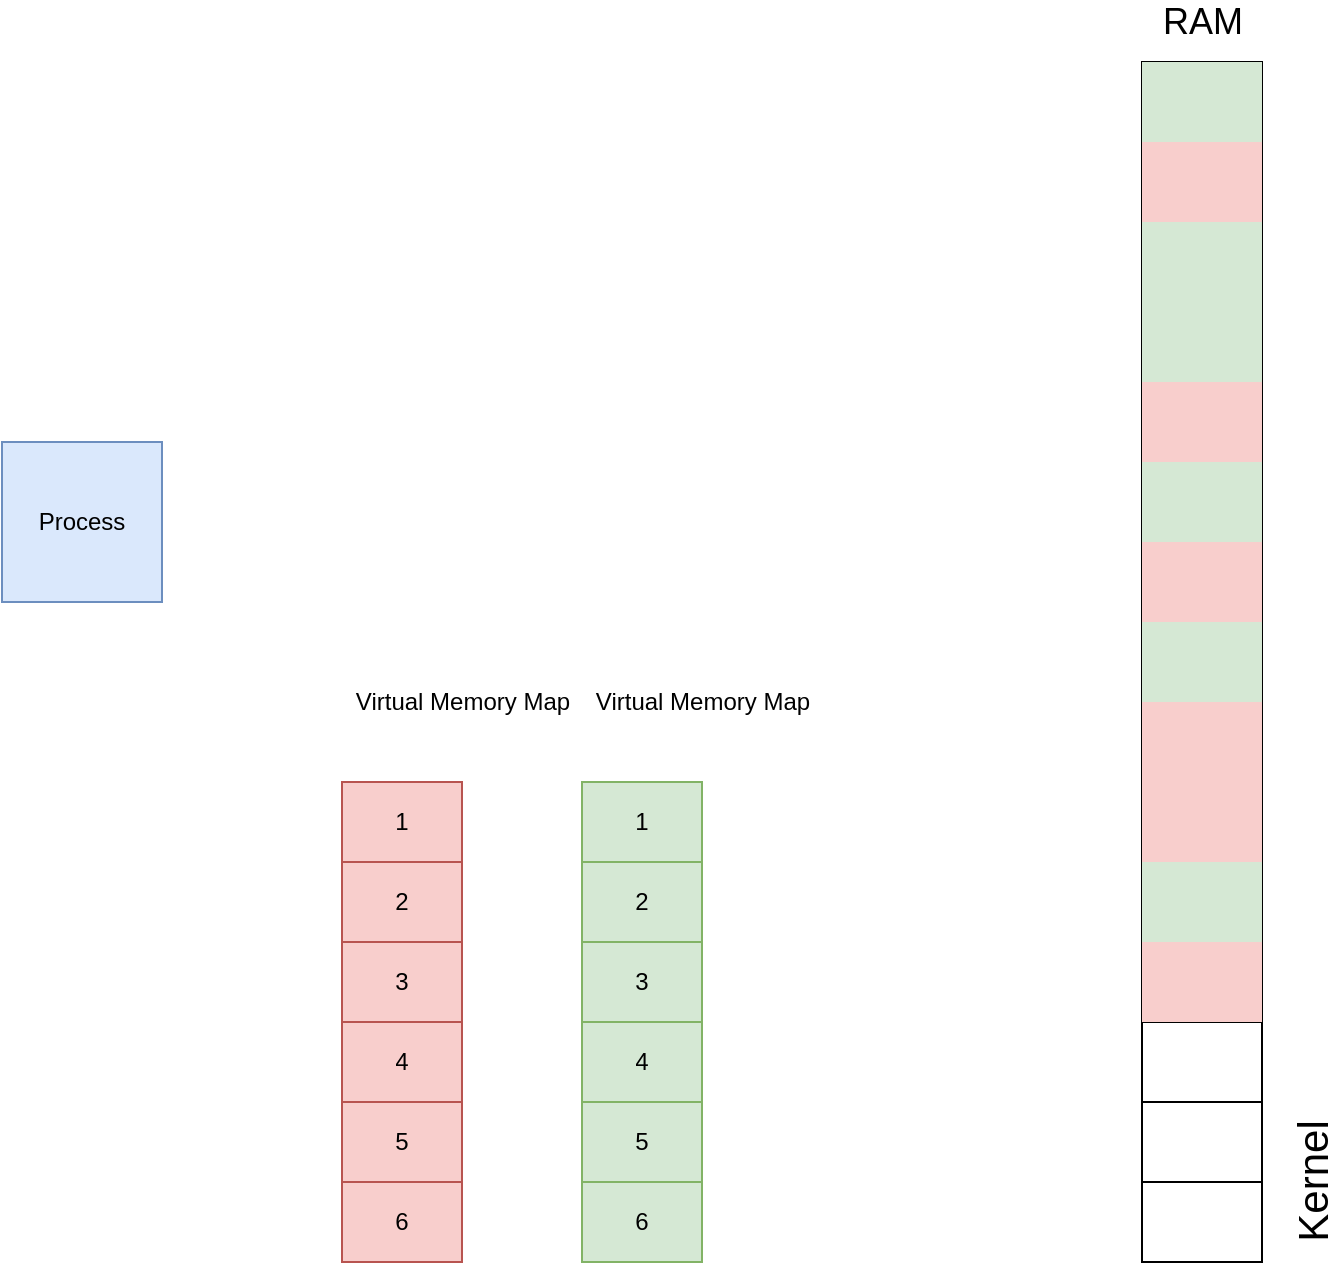<mxfile version="13.5.8" type="github">
  <diagram id="5z8L-uXFoq8b2m6X6ftx" name="Page-1">
    <mxGraphModel dx="2066" dy="1154" grid="1" gridSize="10" guides="1" tooltips="1" connect="1" arrows="1" fold="1" page="1" pageScale="1" pageWidth="827" pageHeight="1169" math="0" shadow="0">
      <root>
        <mxCell id="0" />
        <mxCell id="1" parent="0" />
        <mxCell id="Mw_YcMtMVWkLKgRe6H_8-1" value="Process" style="whiteSpace=wrap;html=1;aspect=fixed;fillColor=#dae8fc;strokeColor=#6c8ebf;" vertex="1" parent="1">
          <mxGeometry x="110" y="310" width="80" height="80" as="geometry" />
        </mxCell>
        <mxCell id="Mw_YcMtMVWkLKgRe6H_8-2" value="" style="shape=table;html=1;whiteSpace=wrap;startSize=0;container=1;collapsible=0;childLayout=tableLayout;" vertex="1" parent="1">
          <mxGeometry x="680" y="120" width="60" height="600" as="geometry" />
        </mxCell>
        <mxCell id="Mw_YcMtMVWkLKgRe6H_8-31" style="shape=partialRectangle;html=1;whiteSpace=wrap;collapsible=0;dropTarget=0;pointerEvents=0;fillColor=none;top=0;left=0;bottom=0;right=0;points=[[0,0.5],[1,0.5]];portConstraint=eastwest;" vertex="1" parent="Mw_YcMtMVWkLKgRe6H_8-2">
          <mxGeometry width="60" height="40" as="geometry" />
        </mxCell>
        <mxCell id="Mw_YcMtMVWkLKgRe6H_8-32" style="shape=partialRectangle;html=1;whiteSpace=wrap;connectable=0;overflow=hidden;fillColor=#d5e8d4;top=0;left=0;bottom=0;right=0;strokeColor=#82b366;" vertex="1" parent="Mw_YcMtMVWkLKgRe6H_8-31">
          <mxGeometry width="60" height="40" as="geometry" />
        </mxCell>
        <mxCell id="Mw_YcMtMVWkLKgRe6H_8-29" style="shape=partialRectangle;html=1;whiteSpace=wrap;collapsible=0;dropTarget=0;pointerEvents=0;fillColor=none;top=0;left=0;bottom=0;right=0;points=[[0,0.5],[1,0.5]];portConstraint=eastwest;" vertex="1" parent="Mw_YcMtMVWkLKgRe6H_8-2">
          <mxGeometry y="40" width="60" height="40" as="geometry" />
        </mxCell>
        <mxCell id="Mw_YcMtMVWkLKgRe6H_8-30" style="shape=partialRectangle;html=1;whiteSpace=wrap;connectable=0;overflow=hidden;fillColor=#f8cecc;top=0;left=0;bottom=0;right=0;strokeColor=#b85450;" vertex="1" parent="Mw_YcMtMVWkLKgRe6H_8-29">
          <mxGeometry width="60" height="40" as="geometry" />
        </mxCell>
        <mxCell id="Mw_YcMtMVWkLKgRe6H_8-27" style="shape=partialRectangle;html=1;whiteSpace=wrap;collapsible=0;dropTarget=0;pointerEvents=0;fillColor=none;top=0;left=0;bottom=0;right=0;points=[[0,0.5],[1,0.5]];portConstraint=eastwest;" vertex="1" parent="Mw_YcMtMVWkLKgRe6H_8-2">
          <mxGeometry y="80" width="60" height="40" as="geometry" />
        </mxCell>
        <mxCell id="Mw_YcMtMVWkLKgRe6H_8-28" style="shape=partialRectangle;html=1;whiteSpace=wrap;connectable=0;overflow=hidden;fillColor=#d5e8d4;top=0;left=0;bottom=0;right=0;strokeColor=#82b366;" vertex="1" parent="Mw_YcMtMVWkLKgRe6H_8-27">
          <mxGeometry width="60" height="40" as="geometry" />
        </mxCell>
        <mxCell id="Mw_YcMtMVWkLKgRe6H_8-25" style="shape=partialRectangle;html=1;whiteSpace=wrap;collapsible=0;dropTarget=0;pointerEvents=0;fillColor=none;top=0;left=0;bottom=0;right=0;points=[[0,0.5],[1,0.5]];portConstraint=eastwest;" vertex="1" parent="Mw_YcMtMVWkLKgRe6H_8-2">
          <mxGeometry y="120" width="60" height="40" as="geometry" />
        </mxCell>
        <mxCell id="Mw_YcMtMVWkLKgRe6H_8-26" style="shape=partialRectangle;html=1;whiteSpace=wrap;connectable=0;overflow=hidden;fillColor=#d5e8d4;top=0;left=0;bottom=0;right=0;strokeColor=#82b366;" vertex="1" parent="Mw_YcMtMVWkLKgRe6H_8-25">
          <mxGeometry width="60" height="40" as="geometry" />
        </mxCell>
        <mxCell id="Mw_YcMtMVWkLKgRe6H_8-3" value="" style="shape=partialRectangle;html=1;whiteSpace=wrap;collapsible=0;dropTarget=0;pointerEvents=0;fillColor=none;top=0;left=0;bottom=0;right=0;points=[[0,0.5],[1,0.5]];portConstraint=eastwest;" vertex="1" parent="Mw_YcMtMVWkLKgRe6H_8-2">
          <mxGeometry y="160" width="60" height="40" as="geometry" />
        </mxCell>
        <mxCell id="Mw_YcMtMVWkLKgRe6H_8-4" value="" style="shape=partialRectangle;html=1;whiteSpace=wrap;connectable=0;overflow=hidden;fillColor=#f8cecc;top=0;left=0;bottom=0;right=0;strokeColor=#b85450;" vertex="1" parent="Mw_YcMtMVWkLKgRe6H_8-3">
          <mxGeometry width="60" height="40" as="geometry" />
        </mxCell>
        <mxCell id="Mw_YcMtMVWkLKgRe6H_8-5" value="" style="shape=partialRectangle;html=1;whiteSpace=wrap;collapsible=0;dropTarget=0;pointerEvents=0;fillColor=none;top=0;left=0;bottom=0;right=0;points=[[0,0.5],[1,0.5]];portConstraint=eastwest;" vertex="1" parent="Mw_YcMtMVWkLKgRe6H_8-2">
          <mxGeometry y="200" width="60" height="40" as="geometry" />
        </mxCell>
        <mxCell id="Mw_YcMtMVWkLKgRe6H_8-6" value="" style="shape=partialRectangle;html=1;whiteSpace=wrap;connectable=0;overflow=hidden;fillColor=#d5e8d4;top=0;left=0;bottom=0;right=0;strokeColor=#82b366;" vertex="1" parent="Mw_YcMtMVWkLKgRe6H_8-5">
          <mxGeometry width="60" height="40" as="geometry" />
        </mxCell>
        <mxCell id="Mw_YcMtMVWkLKgRe6H_8-7" value="" style="shape=partialRectangle;html=1;whiteSpace=wrap;collapsible=0;dropTarget=0;pointerEvents=0;fillColor=none;top=0;left=0;bottom=0;right=0;points=[[0,0.5],[1,0.5]];portConstraint=eastwest;" vertex="1" parent="Mw_YcMtMVWkLKgRe6H_8-2">
          <mxGeometry y="240" width="60" height="40" as="geometry" />
        </mxCell>
        <mxCell id="Mw_YcMtMVWkLKgRe6H_8-8" value="" style="shape=partialRectangle;html=1;whiteSpace=wrap;connectable=0;overflow=hidden;fillColor=#f8cecc;top=0;left=0;bottom=0;right=0;strokeColor=#b85450;" vertex="1" parent="Mw_YcMtMVWkLKgRe6H_8-7">
          <mxGeometry width="60" height="40" as="geometry" />
        </mxCell>
        <mxCell id="Mw_YcMtMVWkLKgRe6H_8-9" value="" style="shape=partialRectangle;html=1;whiteSpace=wrap;collapsible=0;dropTarget=0;pointerEvents=0;fillColor=none;top=0;left=0;bottom=0;right=0;points=[[0,0.5],[1,0.5]];portConstraint=eastwest;" vertex="1" parent="Mw_YcMtMVWkLKgRe6H_8-2">
          <mxGeometry y="280" width="60" height="40" as="geometry" />
        </mxCell>
        <mxCell id="Mw_YcMtMVWkLKgRe6H_8-10" value="" style="shape=partialRectangle;html=1;whiteSpace=wrap;connectable=0;overflow=hidden;fillColor=#d5e8d4;top=0;left=0;bottom=0;right=0;strokeColor=#82b366;" vertex="1" parent="Mw_YcMtMVWkLKgRe6H_8-9">
          <mxGeometry width="60" height="40" as="geometry" />
        </mxCell>
        <mxCell id="Mw_YcMtMVWkLKgRe6H_8-11" value="" style="shape=partialRectangle;html=1;whiteSpace=wrap;collapsible=0;dropTarget=0;pointerEvents=0;fillColor=none;top=0;left=0;bottom=0;right=0;points=[[0,0.5],[1,0.5]];portConstraint=eastwest;" vertex="1" parent="Mw_YcMtMVWkLKgRe6H_8-2">
          <mxGeometry y="320" width="60" height="40" as="geometry" />
        </mxCell>
        <mxCell id="Mw_YcMtMVWkLKgRe6H_8-12" value="" style="shape=partialRectangle;html=1;whiteSpace=wrap;connectable=0;overflow=hidden;fillColor=#f8cecc;top=0;left=0;bottom=0;right=0;strokeColor=#b85450;" vertex="1" parent="Mw_YcMtMVWkLKgRe6H_8-11">
          <mxGeometry width="60" height="40" as="geometry" />
        </mxCell>
        <mxCell id="Mw_YcMtMVWkLKgRe6H_8-13" value="" style="shape=partialRectangle;html=1;whiteSpace=wrap;collapsible=0;dropTarget=0;pointerEvents=0;fillColor=none;top=0;left=0;bottom=0;right=0;points=[[0,0.5],[1,0.5]];portConstraint=eastwest;" vertex="1" parent="Mw_YcMtMVWkLKgRe6H_8-2">
          <mxGeometry y="360" width="60" height="40" as="geometry" />
        </mxCell>
        <mxCell id="Mw_YcMtMVWkLKgRe6H_8-14" value="" style="shape=partialRectangle;html=1;whiteSpace=wrap;connectable=0;overflow=hidden;fillColor=#f8cecc;top=0;left=0;bottom=0;right=0;strokeColor=#b85450;" vertex="1" parent="Mw_YcMtMVWkLKgRe6H_8-13">
          <mxGeometry width="60" height="40" as="geometry" />
        </mxCell>
        <mxCell id="Mw_YcMtMVWkLKgRe6H_8-15" value="" style="shape=partialRectangle;html=1;whiteSpace=wrap;collapsible=0;dropTarget=0;pointerEvents=0;fillColor=none;top=0;left=0;bottom=0;right=0;points=[[0,0.5],[1,0.5]];portConstraint=eastwest;" vertex="1" parent="Mw_YcMtMVWkLKgRe6H_8-2">
          <mxGeometry y="400" width="60" height="40" as="geometry" />
        </mxCell>
        <mxCell id="Mw_YcMtMVWkLKgRe6H_8-16" value="" style="shape=partialRectangle;html=1;whiteSpace=wrap;connectable=0;overflow=hidden;fillColor=#d5e8d4;top=0;left=0;bottom=0;right=0;strokeColor=#82b366;" vertex="1" parent="Mw_YcMtMVWkLKgRe6H_8-15">
          <mxGeometry width="60" height="40" as="geometry" />
        </mxCell>
        <mxCell id="Mw_YcMtMVWkLKgRe6H_8-17" value="" style="shape=partialRectangle;html=1;whiteSpace=wrap;collapsible=0;dropTarget=0;pointerEvents=0;fillColor=none;top=0;left=0;bottom=0;right=0;points=[[0,0.5],[1,0.5]];portConstraint=eastwest;" vertex="1" parent="Mw_YcMtMVWkLKgRe6H_8-2">
          <mxGeometry y="440" width="60" height="40" as="geometry" />
        </mxCell>
        <mxCell id="Mw_YcMtMVWkLKgRe6H_8-18" value="" style="shape=partialRectangle;html=1;whiteSpace=wrap;connectable=0;overflow=hidden;fillColor=#f8cecc;top=0;left=0;bottom=0;right=0;strokeColor=#b85450;" vertex="1" parent="Mw_YcMtMVWkLKgRe6H_8-17">
          <mxGeometry width="60" height="40" as="geometry" />
        </mxCell>
        <mxCell id="Mw_YcMtMVWkLKgRe6H_8-19" value="" style="shape=partialRectangle;html=1;whiteSpace=wrap;collapsible=0;dropTarget=0;pointerEvents=0;fillColor=none;top=0;left=0;bottom=0;right=0;points=[[0,0.5],[1,0.5]];portConstraint=eastwest;" vertex="1" parent="Mw_YcMtMVWkLKgRe6H_8-2">
          <mxGeometry y="480" width="60" height="40" as="geometry" />
        </mxCell>
        <mxCell id="Mw_YcMtMVWkLKgRe6H_8-20" value="" style="shape=partialRectangle;html=1;whiteSpace=wrap;connectable=0;overflow=hidden;fillColor=none;top=0;left=0;bottom=0;right=0;" vertex="1" parent="Mw_YcMtMVWkLKgRe6H_8-19">
          <mxGeometry width="60" height="40" as="geometry" />
        </mxCell>
        <mxCell id="Mw_YcMtMVWkLKgRe6H_8-21" value="" style="shape=partialRectangle;html=1;whiteSpace=wrap;collapsible=0;dropTarget=0;pointerEvents=0;fillColor=none;top=0;left=0;bottom=0;right=0;points=[[0,0.5],[1,0.5]];portConstraint=eastwest;" vertex="1" parent="Mw_YcMtMVWkLKgRe6H_8-2">
          <mxGeometry y="520" width="60" height="40" as="geometry" />
        </mxCell>
        <mxCell id="Mw_YcMtMVWkLKgRe6H_8-22" value="" style="shape=partialRectangle;html=1;whiteSpace=wrap;connectable=0;overflow=hidden;fillColor=none;top=0;left=0;bottom=0;right=0;" vertex="1" parent="Mw_YcMtMVWkLKgRe6H_8-21">
          <mxGeometry width="60" height="40" as="geometry" />
        </mxCell>
        <mxCell id="Mw_YcMtMVWkLKgRe6H_8-23" style="shape=partialRectangle;html=1;whiteSpace=wrap;collapsible=0;dropTarget=0;pointerEvents=0;fillColor=none;top=0;left=0;bottom=0;right=0;points=[[0,0.5],[1,0.5]];portConstraint=eastwest;" vertex="1" parent="Mw_YcMtMVWkLKgRe6H_8-2">
          <mxGeometry y="560" width="60" height="40" as="geometry" />
        </mxCell>
        <mxCell id="Mw_YcMtMVWkLKgRe6H_8-24" style="shape=partialRectangle;html=1;whiteSpace=wrap;connectable=0;overflow=hidden;fillColor=none;top=0;left=0;bottom=0;right=0;" vertex="1" parent="Mw_YcMtMVWkLKgRe6H_8-23">
          <mxGeometry width="60" height="40" as="geometry" />
        </mxCell>
        <mxCell id="Mw_YcMtMVWkLKgRe6H_8-33" value="" style="shape=table;html=1;whiteSpace=wrap;startSize=0;container=1;collapsible=0;childLayout=tableLayout;fillColor=#f8cecc;strokeColor=#b85450;" vertex="1" parent="1">
          <mxGeometry x="280" y="480" width="60" height="240" as="geometry" />
        </mxCell>
        <mxCell id="Mw_YcMtMVWkLKgRe6H_8-34" value="" style="shape=partialRectangle;html=1;whiteSpace=wrap;collapsible=0;dropTarget=0;pointerEvents=0;fillColor=none;top=0;left=0;bottom=0;right=0;points=[[0,0.5],[1,0.5]];portConstraint=eastwest;" vertex="1" parent="Mw_YcMtMVWkLKgRe6H_8-33">
          <mxGeometry width="60" height="40" as="geometry" />
        </mxCell>
        <mxCell id="Mw_YcMtMVWkLKgRe6H_8-35" value="1" style="shape=partialRectangle;html=1;whiteSpace=wrap;connectable=0;overflow=hidden;fillColor=none;top=0;left=0;bottom=0;right=0;" vertex="1" parent="Mw_YcMtMVWkLKgRe6H_8-34">
          <mxGeometry width="60" height="40" as="geometry" />
        </mxCell>
        <mxCell id="Mw_YcMtMVWkLKgRe6H_8-36" value="" style="shape=partialRectangle;html=1;whiteSpace=wrap;collapsible=0;dropTarget=0;pointerEvents=0;fillColor=none;top=0;left=0;bottom=0;right=0;points=[[0,0.5],[1,0.5]];portConstraint=eastwest;" vertex="1" parent="Mw_YcMtMVWkLKgRe6H_8-33">
          <mxGeometry y="40" width="60" height="40" as="geometry" />
        </mxCell>
        <mxCell id="Mw_YcMtMVWkLKgRe6H_8-37" value="2" style="shape=partialRectangle;html=1;whiteSpace=wrap;connectable=0;overflow=hidden;fillColor=none;top=0;left=0;bottom=0;right=0;" vertex="1" parent="Mw_YcMtMVWkLKgRe6H_8-36">
          <mxGeometry width="60" height="40" as="geometry" />
        </mxCell>
        <mxCell id="Mw_YcMtMVWkLKgRe6H_8-38" value="" style="shape=partialRectangle;html=1;whiteSpace=wrap;collapsible=0;dropTarget=0;pointerEvents=0;fillColor=none;top=0;left=0;bottom=0;right=0;points=[[0,0.5],[1,0.5]];portConstraint=eastwest;" vertex="1" parent="Mw_YcMtMVWkLKgRe6H_8-33">
          <mxGeometry y="80" width="60" height="40" as="geometry" />
        </mxCell>
        <mxCell id="Mw_YcMtMVWkLKgRe6H_8-39" value="3" style="shape=partialRectangle;html=1;whiteSpace=wrap;connectable=0;overflow=hidden;fillColor=none;top=0;left=0;bottom=0;right=0;" vertex="1" parent="Mw_YcMtMVWkLKgRe6H_8-38">
          <mxGeometry width="60" height="40" as="geometry" />
        </mxCell>
        <mxCell id="Mw_YcMtMVWkLKgRe6H_8-40" value="" style="shape=partialRectangle;html=1;whiteSpace=wrap;collapsible=0;dropTarget=0;pointerEvents=0;fillColor=none;top=0;left=0;bottom=0;right=0;points=[[0,0.5],[1,0.5]];portConstraint=eastwest;" vertex="1" parent="Mw_YcMtMVWkLKgRe6H_8-33">
          <mxGeometry y="120" width="60" height="40" as="geometry" />
        </mxCell>
        <mxCell id="Mw_YcMtMVWkLKgRe6H_8-41" value="4" style="shape=partialRectangle;html=1;whiteSpace=wrap;connectable=0;overflow=hidden;fillColor=none;top=0;left=0;bottom=0;right=0;" vertex="1" parent="Mw_YcMtMVWkLKgRe6H_8-40">
          <mxGeometry width="60" height="40" as="geometry" />
        </mxCell>
        <mxCell id="Mw_YcMtMVWkLKgRe6H_8-42" value="" style="shape=partialRectangle;html=1;whiteSpace=wrap;collapsible=0;dropTarget=0;pointerEvents=0;fillColor=none;top=0;left=0;bottom=0;right=0;points=[[0,0.5],[1,0.5]];portConstraint=eastwest;" vertex="1" parent="Mw_YcMtMVWkLKgRe6H_8-33">
          <mxGeometry y="160" width="60" height="40" as="geometry" />
        </mxCell>
        <mxCell id="Mw_YcMtMVWkLKgRe6H_8-43" value="5" style="shape=partialRectangle;html=1;whiteSpace=wrap;connectable=0;overflow=hidden;fillColor=none;top=0;left=0;bottom=0;right=0;" vertex="1" parent="Mw_YcMtMVWkLKgRe6H_8-42">
          <mxGeometry width="60" height="40" as="geometry" />
        </mxCell>
        <mxCell id="Mw_YcMtMVWkLKgRe6H_8-44" value="" style="shape=partialRectangle;html=1;whiteSpace=wrap;collapsible=0;dropTarget=0;pointerEvents=0;fillColor=none;top=0;left=0;bottom=0;right=0;points=[[0,0.5],[1,0.5]];portConstraint=eastwest;" vertex="1" parent="Mw_YcMtMVWkLKgRe6H_8-33">
          <mxGeometry y="200" width="60" height="40" as="geometry" />
        </mxCell>
        <mxCell id="Mw_YcMtMVWkLKgRe6H_8-45" value="6" style="shape=partialRectangle;html=1;whiteSpace=wrap;connectable=0;overflow=hidden;fillColor=none;top=0;left=0;bottom=0;right=0;" vertex="1" parent="Mw_YcMtMVWkLKgRe6H_8-44">
          <mxGeometry width="60" height="40" as="geometry" />
        </mxCell>
        <mxCell id="Mw_YcMtMVWkLKgRe6H_8-46" value="" style="shape=table;html=1;whiteSpace=wrap;startSize=0;container=1;collapsible=0;childLayout=tableLayout;fillColor=#d5e8d4;strokeColor=#82b366;" vertex="1" parent="1">
          <mxGeometry x="400" y="480" width="60" height="240" as="geometry" />
        </mxCell>
        <mxCell id="Mw_YcMtMVWkLKgRe6H_8-47" value="" style="shape=partialRectangle;html=1;whiteSpace=wrap;collapsible=0;dropTarget=0;pointerEvents=0;fillColor=none;top=0;left=0;bottom=0;right=0;points=[[0,0.5],[1,0.5]];portConstraint=eastwest;" vertex="1" parent="Mw_YcMtMVWkLKgRe6H_8-46">
          <mxGeometry width="60" height="40" as="geometry" />
        </mxCell>
        <mxCell id="Mw_YcMtMVWkLKgRe6H_8-48" value="1" style="shape=partialRectangle;html=1;whiteSpace=wrap;connectable=0;overflow=hidden;fillColor=none;top=0;left=0;bottom=0;right=0;" vertex="1" parent="Mw_YcMtMVWkLKgRe6H_8-47">
          <mxGeometry width="60" height="40" as="geometry" />
        </mxCell>
        <mxCell id="Mw_YcMtMVWkLKgRe6H_8-49" value="" style="shape=partialRectangle;html=1;whiteSpace=wrap;collapsible=0;dropTarget=0;pointerEvents=0;fillColor=none;top=0;left=0;bottom=0;right=0;points=[[0,0.5],[1,0.5]];portConstraint=eastwest;" vertex="1" parent="Mw_YcMtMVWkLKgRe6H_8-46">
          <mxGeometry y="40" width="60" height="40" as="geometry" />
        </mxCell>
        <mxCell id="Mw_YcMtMVWkLKgRe6H_8-50" value="2" style="shape=partialRectangle;html=1;whiteSpace=wrap;connectable=0;overflow=hidden;fillColor=none;top=0;left=0;bottom=0;right=0;" vertex="1" parent="Mw_YcMtMVWkLKgRe6H_8-49">
          <mxGeometry width="60" height="40" as="geometry" />
        </mxCell>
        <mxCell id="Mw_YcMtMVWkLKgRe6H_8-51" value="" style="shape=partialRectangle;html=1;whiteSpace=wrap;collapsible=0;dropTarget=0;pointerEvents=0;fillColor=none;top=0;left=0;bottom=0;right=0;points=[[0,0.5],[1,0.5]];portConstraint=eastwest;" vertex="1" parent="Mw_YcMtMVWkLKgRe6H_8-46">
          <mxGeometry y="80" width="60" height="40" as="geometry" />
        </mxCell>
        <mxCell id="Mw_YcMtMVWkLKgRe6H_8-52" value="3" style="shape=partialRectangle;html=1;whiteSpace=wrap;connectable=0;overflow=hidden;fillColor=none;top=0;left=0;bottom=0;right=0;" vertex="1" parent="Mw_YcMtMVWkLKgRe6H_8-51">
          <mxGeometry width="60" height="40" as="geometry" />
        </mxCell>
        <mxCell id="Mw_YcMtMVWkLKgRe6H_8-53" value="" style="shape=partialRectangle;html=1;whiteSpace=wrap;collapsible=0;dropTarget=0;pointerEvents=0;fillColor=none;top=0;left=0;bottom=0;right=0;points=[[0,0.5],[1,0.5]];portConstraint=eastwest;" vertex="1" parent="Mw_YcMtMVWkLKgRe6H_8-46">
          <mxGeometry y="120" width="60" height="40" as="geometry" />
        </mxCell>
        <mxCell id="Mw_YcMtMVWkLKgRe6H_8-54" value="4" style="shape=partialRectangle;html=1;whiteSpace=wrap;connectable=0;overflow=hidden;fillColor=none;top=0;left=0;bottom=0;right=0;" vertex="1" parent="Mw_YcMtMVWkLKgRe6H_8-53">
          <mxGeometry width="60" height="40" as="geometry" />
        </mxCell>
        <mxCell id="Mw_YcMtMVWkLKgRe6H_8-55" value="" style="shape=partialRectangle;html=1;whiteSpace=wrap;collapsible=0;dropTarget=0;pointerEvents=0;fillColor=none;top=0;left=0;bottom=0;right=0;points=[[0,0.5],[1,0.5]];portConstraint=eastwest;" vertex="1" parent="Mw_YcMtMVWkLKgRe6H_8-46">
          <mxGeometry y="160" width="60" height="40" as="geometry" />
        </mxCell>
        <mxCell id="Mw_YcMtMVWkLKgRe6H_8-56" value="5" style="shape=partialRectangle;html=1;whiteSpace=wrap;connectable=0;overflow=hidden;fillColor=none;top=0;left=0;bottom=0;right=0;" vertex="1" parent="Mw_YcMtMVWkLKgRe6H_8-55">
          <mxGeometry width="60" height="40" as="geometry" />
        </mxCell>
        <mxCell id="Mw_YcMtMVWkLKgRe6H_8-57" value="" style="shape=partialRectangle;html=1;whiteSpace=wrap;collapsible=0;dropTarget=0;pointerEvents=0;fillColor=none;top=0;left=0;bottom=0;right=0;points=[[0,0.5],[1,0.5]];portConstraint=eastwest;" vertex="1" parent="Mw_YcMtMVWkLKgRe6H_8-46">
          <mxGeometry y="200" width="60" height="40" as="geometry" />
        </mxCell>
        <mxCell id="Mw_YcMtMVWkLKgRe6H_8-58" value="6" style="shape=partialRectangle;html=1;whiteSpace=wrap;connectable=0;overflow=hidden;fillColor=none;top=0;left=0;bottom=0;right=0;" vertex="1" parent="Mw_YcMtMVWkLKgRe6H_8-57">
          <mxGeometry width="60" height="40" as="geometry" />
        </mxCell>
        <mxCell id="Mw_YcMtMVWkLKgRe6H_8-59" value="&lt;font style=&quot;font-size: 18px&quot;&gt;RAM&lt;/font&gt;" style="text;html=1;align=center;verticalAlign=middle;resizable=0;points=[];autosize=1;" vertex="1" parent="1">
          <mxGeometry x="680" y="90" width="60" height="20" as="geometry" />
        </mxCell>
        <mxCell id="Mw_YcMtMVWkLKgRe6H_8-60" value="&lt;font style=&quot;font-size: 21px&quot;&gt;Kernel&lt;/font&gt;" style="text;html=1;align=center;verticalAlign=middle;resizable=0;points=[];autosize=1;rotation=270;" vertex="1" parent="1">
          <mxGeometry x="725" y="670" width="80" height="20" as="geometry" />
        </mxCell>
        <mxCell id="Mw_YcMtMVWkLKgRe6H_8-61" value="Virtual Memory Map" style="text;html=1;align=center;verticalAlign=middle;resizable=0;points=[];autosize=1;" vertex="1" parent="1">
          <mxGeometry x="280" y="430" width="120" height="20" as="geometry" />
        </mxCell>
        <mxCell id="Mw_YcMtMVWkLKgRe6H_8-62" value="Virtual Memory Map" style="text;html=1;align=center;verticalAlign=middle;resizable=0;points=[];autosize=1;" vertex="1" parent="1">
          <mxGeometry x="400" y="430" width="120" height="20" as="geometry" />
        </mxCell>
      </root>
    </mxGraphModel>
  </diagram>
</mxfile>
